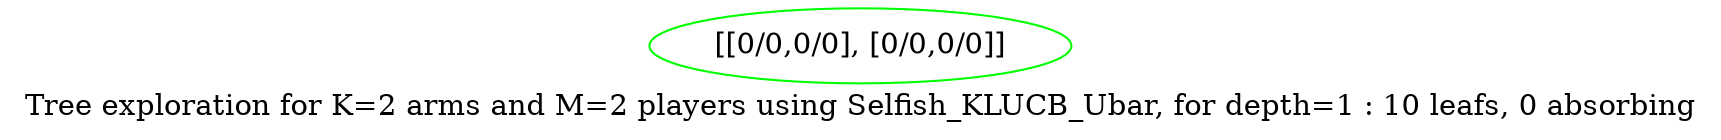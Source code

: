 digraph {
	overlap=false
	label="Tree exploration for K=2 arms and M=2 players using Selfish_KLUCB_Ubar, for depth=1 : 10 leafs, 0 absorbing"
	0 [label="[[0/0,0/0], [0/0,0/0]]" color=green]
}
